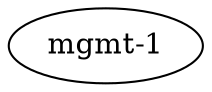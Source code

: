 graph vx {
 #"leafsw-1" [function="leaf" vagrant="eth1" as="CumulusCommunity/cumulus-vx" version="3.4.3" memory="768" config="./helper_scripts/config_production_switch.sh" ]
 #"leafsw-2" [function="leaf" vagrant="eth1" os="CumulusCommunity/cumulus-vx" version="3.4.3" memory="768" config="./helper_scripts/config_production_switch.sh" ]
 #"leafsw-3" [function="leaf" vagrant="eth1" os="CumulusCommunity/cumulus-vx" version="3.4.3" memory="768" config="./helper_scripts/config_production_switch.sh" ]
 #"leafsw-4" [function="leaf" vagrant="eth1" os="CumulusCommunity/cumulus-vx" version="3.4.3" memory="768" config="./helper_scripts/config_production_switch.sh" ]
 #"leafsw-5" [function="leaf" vagrant="eth1" os="CumulusCommunity/cumulus-vx" version="3.4.3" memory="768" config="./helper_scripts/config_production_switch.sh" ]
 #"leafsw-6" [function="leaf" vagrant="eth1" os="CumulusCommunity/cumulus-vx" version="3.4.3" memory="768" config="./helper_scripts/config_production_switch.sh" ]
 #"spinesw-1" [function="spine" vagrant="eth1" os="CumulusCommunity/cumulus-vx" version="3.4.3" memory="768" config="./helper_scripts/config_production_switch.sh" ]
 #"spinesw-2" [function="spine" vagrant="eth1" os="CumulusCommunity/cumulus-vx" version="3.4.3" memory="768" config="./helper_scripts/config_production_switch.sh" ]
 #"edgesw-1" [function="edge" vagrant="eth1" os="CumulusCommunity/cumulus-vx" version="3.4.3" memory="768" config="./helper_scripts/config_production_switch.sh" ]
 #"edgesw-2" [function="edge" vagrant="eth1" os="CumulusCommunity/cumulus-vx" version="3.4.3" memory="768" config="./helper_scripts/config_production_switch.sh" ]
 #"mgmtsw-1" [function="mgmt" vagrant="eth1" os="CumulusCommunity/cumulus-vx" version="3.4.3" memory="768" config="./helper_scripts/config_switch.sh" ]
 "mgmt-1" [function="oob-server" vagrant="eth1" os="debian/jessie64" memory="1024" config="./helper_scripts/config_server.sh" ]
 #"server-1" [function="host" vagrant="eth3" os="CumulusCommunity/cumulus-vx" version="3.4.3" memory="768" config="./helper_scripts/config_production_server.sh" ]
 #"server-2" [function="host" vagrant="eth3" os="CumulusCommunity/cumulus-vx" version="3.4.3" memory="768" config="./helper_scripts/config_production_server.sh" ]
 #"server-3" [function="host" vagrant="eth3" os="CumulusCommunity/cumulus-vx" version="3.4.3" memory="768" config="./helper_scripts/config_production_server.sh" ]
 #"server-4" [function="host" vagrant="eth3" os="CumulusCommunity/cumulus-vx" version="3.4.3" memory="768" config="./helper_scripts/config_production_server.sh" ]
 #"server-5" [function="host" vagrant="eth3" os="CumulusCommunity/cumulus-vx" version="3.4.3" memory="768" config="./helper_scripts/config_production_server.sh" ]
 #"server-6" [function="host" vagrant="eth3" os="CumulusCommunity/cumulus-vx" version="3.4.3" memory="768" config="./helper_scripts/config_production_server.sh" ]

 #"leaf-1":"swp51" -- "spine-1":"swp1"
 #"leaf-2":"swp51" -- "spine-1":"swp2"
 #"leaf-3":"swp51" -- "spine-1":"swp3"
 #"leaf-4":"swp51" -- "spine-1":"swp4"
 #"leaf-5":"swp51" -- "spine-1":"swp5"
 #"leaf-6":"swp51" -- "spine-1":"swp6"
 #"leaf-1":"swp52" -- "spine-2":"swp1"
 #"leaf-2":"swp52" -- "spine-2":"swp2"
 #"leaf-3":"swp52" -- "spine-2":"swp3"
 #"leaf-4":"swp52" -- "spine-2":"swp4"
 #"leaf-5":"swp52" -- "spine-2":"swp5"
 #"leaf-6":"swp52" -- "spine-2":"swp6"

 #"leaf-1":"swp53" -- "leaf-2":"swp53"
 #"leaf-1":"swp54" -- "leaf-2":"swp54"
 #"leaf-3":"swp53" -- "leaf-4":"swp53"
 #"leaf-3":"swp54" -- "leaf-4":"swp54"
 #"leaf-5":"swp53" -- "leaf-6":"swp53"
 #"leaf-5":"swp54" -- "leaf-6":"swp54"

 #"edge-1":"swp53" -- "edge-2":"swp53"
 #"edge-1":"swp54" -- "edge-2":"swp54"

 #"edge-1":"swp51" -- "spine-1":"swp51"
 #"edge-1":"swp52" -- "spine-2":"swp51"
 #"edge-2":"swp51" -- "spine-1":"swp52"
 #"edge-2":"swp52" -- "spine-2":"swp52"

 #"server-1":"eth1" -- "leaf-1":"swp1" [left_mac="00:03:00:11:11:01"]
 #"server-1":"eth2" -- "leaf-2":"swp1" [left_mac="00:03:00:11:11:02"]
 #"server-2":"eth1" -- "leaf-1":"swp2" [left_mac="00:03:00:22:22:01"]
 #"server-2":"eth2" -- "leaf-2":"swp2" [left_mac="00:03:00:22:22:02"]
 #"server-3":"eth1" -- "leaf-3":"swp1" [left_mac="00:03:00:33:33:01"]
 #"server-3":"eth2" -- "leaf-4":"swp1" [left_mac="00:03:00:33:33:02"]
 #"server-4":"eth1" -- "leaf-3":"swp2" [left_mac="00:03:00:44:44:01"]
 #"server-4":"eth2" -- "leaf-4":"swp2" [left_mac="00:03:00:44:44:02"]
 #"server-5":"eth1" -- "leaf-5":"swp1" [left_mac="00:03:00:55:55:01"]
 #"server-5":"eth2" -- "leaf-6":"swp1" [left_mac="00:03:00:55:55:02"]
 #"server-6":"eth1" -- "leaf-5":"swp2" [left_mac="00:03:00:66:66:01"]
 #"server-6":"eth2" -- "leaf-6":"swp2" [left_mac="00:03:00:66:66:02"]

 #"leaf-1":"eth0" -- "mgmt-1":"swp1" [left_mac="a0:00:00:00:00:11"]
 #"leaf-2":"eth0" -- "mgmt-1":"swp2" [left_mac="a0:00:00:00:00:12"]
 #"leaf-3":"eth0" -- "mgmt-1":"swp3" [left_mac="a0:00:00:00:00:13"]
 #"leaf-4":"eth0" -- "mgmt-1":"swp4" [left_mac="a0:00:00:00:00:14"]
 #"leaf-5":"eth0" -- "mgmt-1":"swp5" [left_mac="a0:00:00:00:00:15"]
 #"leaf-6":"eth0" -- "mgmt-1":"swp6" [left_mac="a0:00:00:00:00:16"]
 #"spine-1":"eth0" -- "mgmt-1":"swp7" [left_mac="a0:00:00:00:00:21"]
 #"spine-2":"eth0" -- "mgmt-1":"swp8" [left_mac="a0:00:00:00:00:22"]
 #"edge-1":"eth0" -- "mgmt-1":"swp9" [left_mac="a0:00:00:00:00:41"]
 #"edge-2":"eth0" -- "mgmt-1":"swp10" [left_mac="a0:00:00:00:00:42"]
 #"mgmt-1":"eth0" -- "mgmtsw-1":"swp11" [right_mac="a0:00:00:00:00:61"]
 #"server-1":"eth0" -- "mgmt-1":"swp12" [left_mac="a0:00:00:00:00:31"]
 #"server-2":"eth0" -- "mgmt-1":"swp13" [left_mac="a0:00:00:00:00:32"]
 #"server-3":"eth0" -- "mgmt-1":"swp14" [left_mac="a0:00:00:00:00:33"]
 #"server-4":"eth0" -- "mgmt-1":"swp15" [left_mac="a0:00:00:00:00:34"]
 #"server-5":"eth0" -- "mgmt-1":"swp16" [left_mac="a0:00:00:00:00:35"]
 #"server-6":"eth0" -- "mgmt-1":"swp17" [left_mac="a0:00:00:00:00:36"]
}